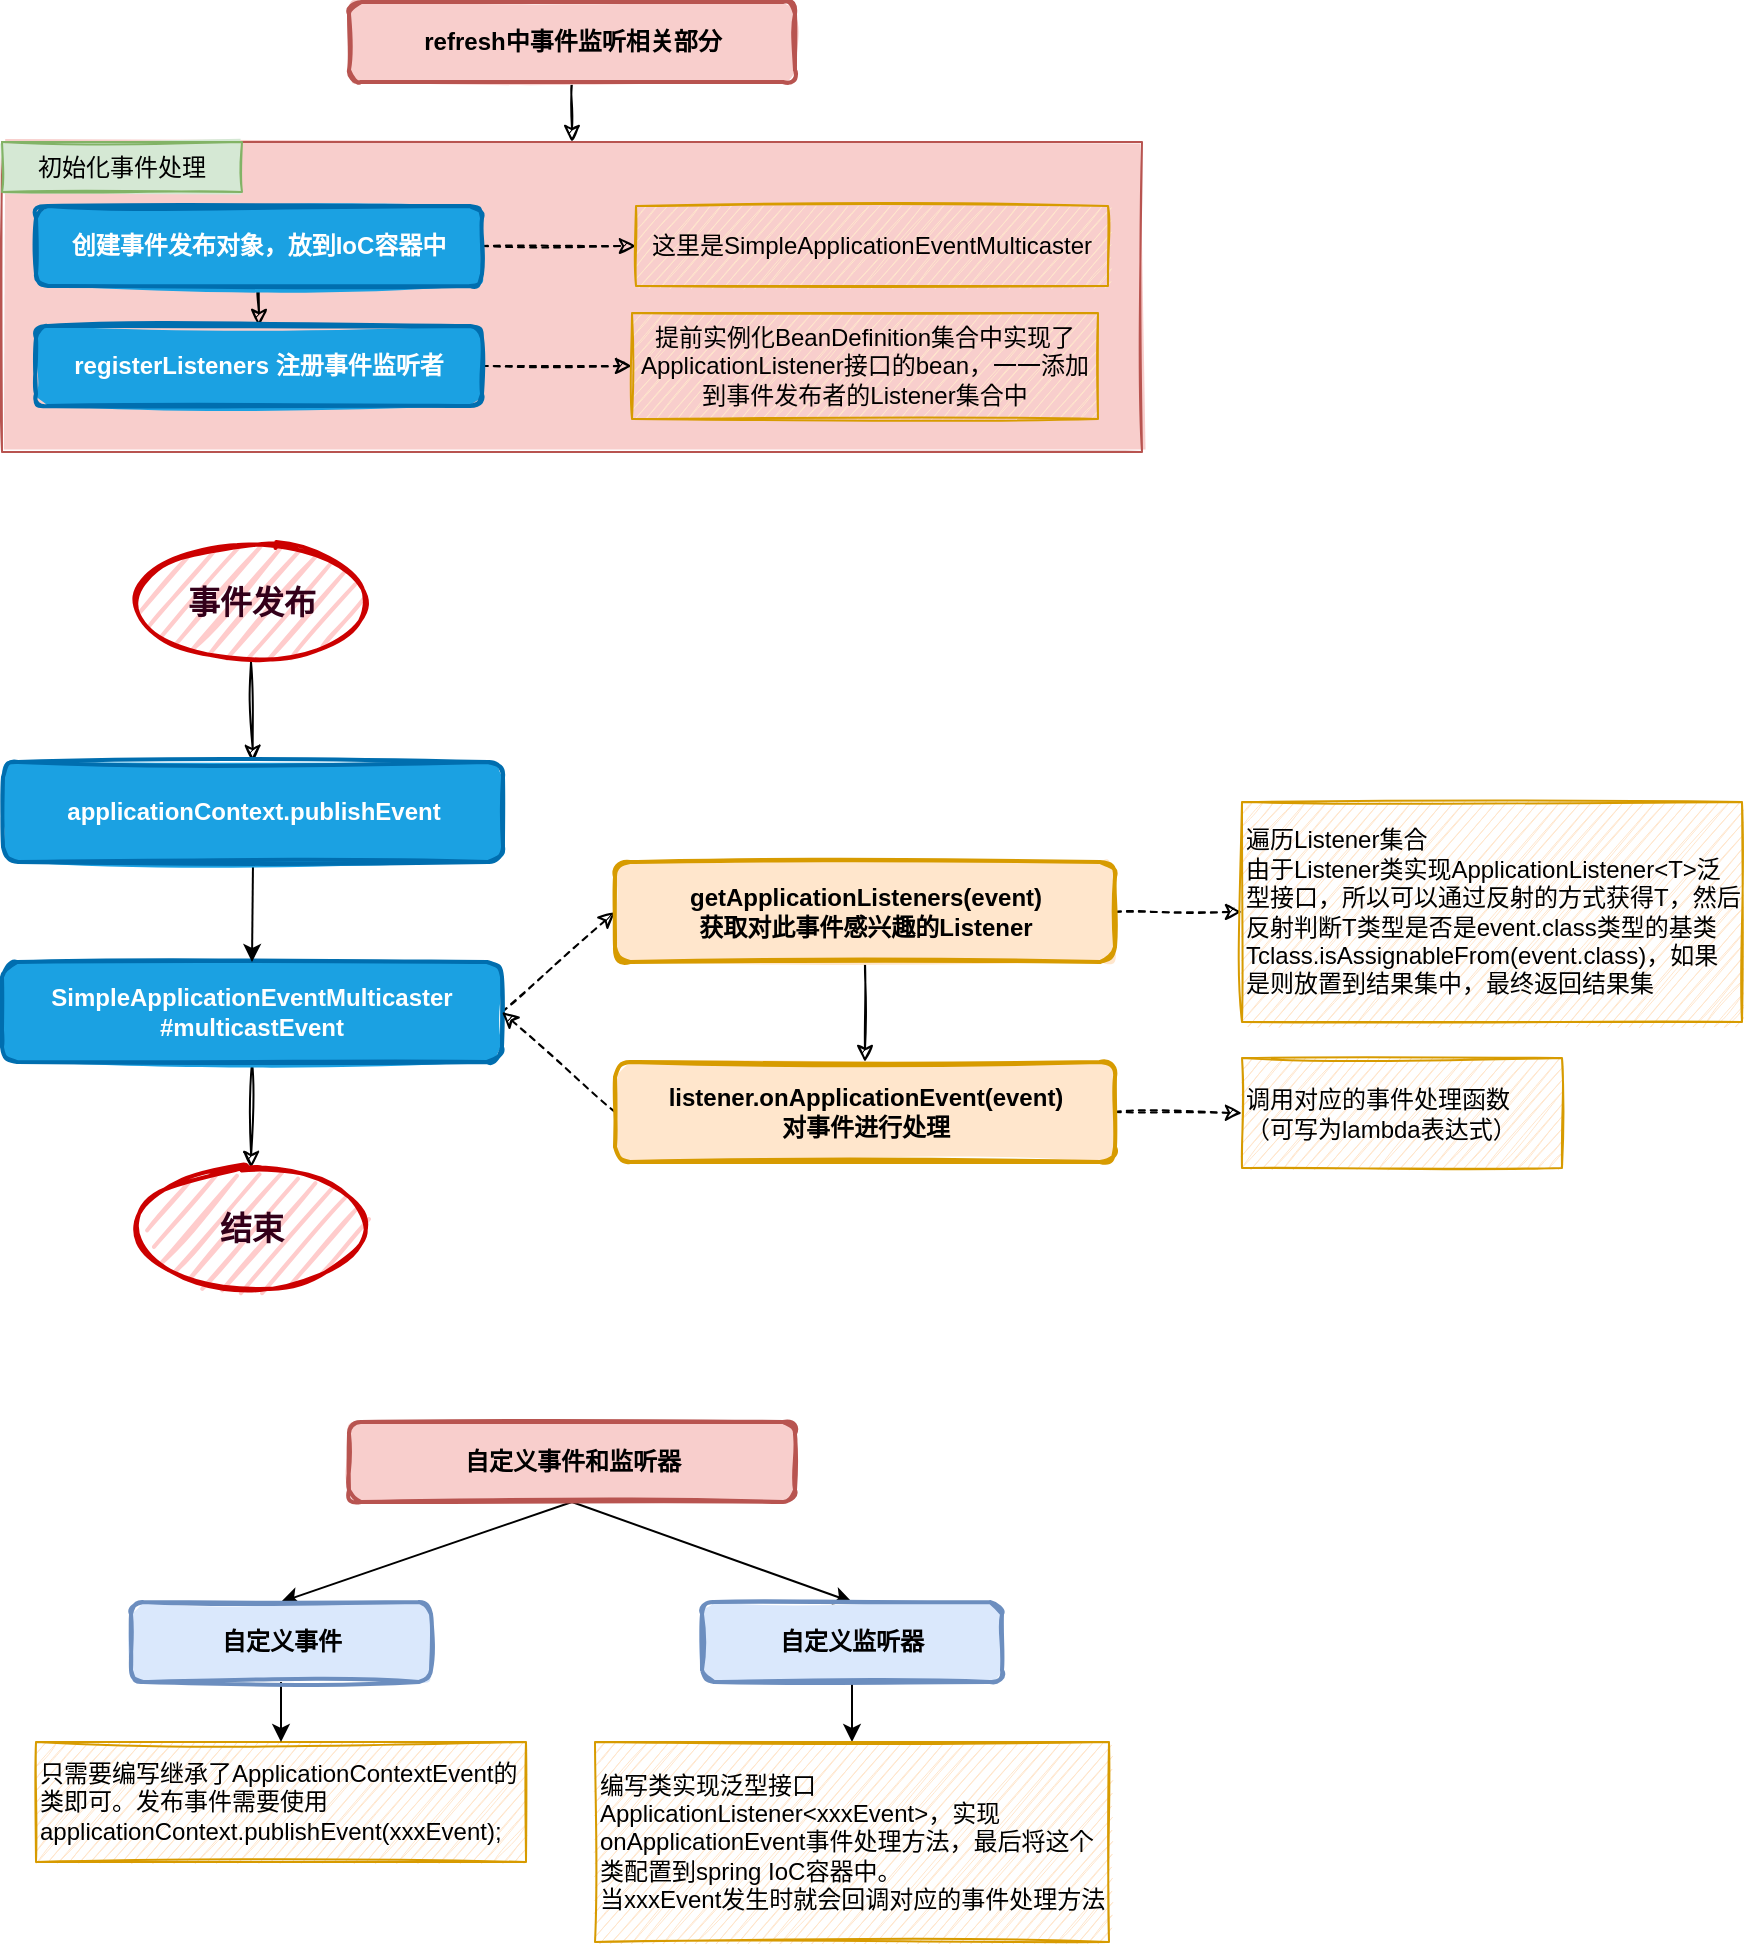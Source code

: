 <mxfile>
    <diagram id="C3j85PxHwPWabAKFlSuc" name="第 1 页">
        <mxGraphModel dx="937" dy="670" grid="1" gridSize="10" guides="1" tooltips="1" connect="1" arrows="1" fold="1" page="1" pageScale="1" pageWidth="827" pageHeight="1169" math="0" shadow="0">
            <root>
                <mxCell id="0"/>
                <mxCell id="1" parent="0"/>
                <mxCell id="2" value="&lt;div style=&quot;text-align: justify&quot;&gt;&lt;br&gt;&lt;/div&gt;" style="rounded=0;whiteSpace=wrap;html=1;sketch=1;fillStyle=solid;strokeColor=#b85450;fillColor=#f8cecc;align=left;" parent="1" vertex="1">
                    <mxGeometry x="80" y="110" width="570" height="155" as="geometry"/>
                </mxCell>
                <mxCell id="3" value="初始化事件处理" style="rounded=0;whiteSpace=wrap;html=1;sketch=1;fillStyle=solid;strokeColor=#82b366;fillColor=#d5e8d4;" parent="1" vertex="1">
                    <mxGeometry x="80" y="110" width="120" height="25" as="geometry"/>
                </mxCell>
                <mxCell id="4" style="edgeStyle=none;sketch=1;html=1;exitX=1;exitY=0.5;exitDx=0;exitDy=0;entryX=0;entryY=0.5;entryDx=0;entryDy=0;dashed=1;" parent="1" source="6" target="7" edge="1">
                    <mxGeometry relative="1" as="geometry"/>
                </mxCell>
                <mxCell id="5" style="edgeStyle=none;html=1;exitX=0.5;exitY=1;exitDx=0;exitDy=0;entryX=0.5;entryY=0;entryDx=0;entryDy=0;sketch=1;" parent="1" source="6" target="9" edge="1">
                    <mxGeometry relative="1" as="geometry"/>
                </mxCell>
                <mxCell id="6" value="&lt;b&gt;创建事件发布对象，放到IoC容器中&lt;/b&gt;" style="rounded=1;whiteSpace=wrap;html=1;strokeWidth=2;fillWeight=4;hachureGap=8;hachureAngle=45;fillColor=#1ba1e2;sketch=1;fontColor=#ffffff;fillStyle=solid;strokeColor=#006EAF;" parent="1" vertex="1">
                    <mxGeometry x="97" y="142" width="223" height="40" as="geometry"/>
                </mxCell>
                <mxCell id="7" value="这里是SimpleApplicationEventMulticaster" style="rounded=0;whiteSpace=wrap;html=1;sketch=1;fillColor=#ffe6cc;strokeColor=#d79b00;fillStyle=hachure;align=center;" parent="1" vertex="1">
                    <mxGeometry x="397" y="142" width="236" height="40" as="geometry"/>
                </mxCell>
                <mxCell id="8" style="edgeStyle=none;sketch=1;html=1;exitX=1;exitY=0.5;exitDx=0;exitDy=0;entryX=0;entryY=0.5;entryDx=0;entryDy=0;dashed=1;" parent="1" source="9" target="10" edge="1">
                    <mxGeometry relative="1" as="geometry"/>
                </mxCell>
                <mxCell id="9" value="&lt;b&gt;registerListeners 注册事件监听者&lt;/b&gt;" style="rounded=1;whiteSpace=wrap;html=1;strokeWidth=2;fillWeight=4;hachureGap=8;hachureAngle=45;fillColor=#1ba1e2;sketch=1;fontColor=#ffffff;fillStyle=solid;strokeColor=#006EAF;" parent="1" vertex="1">
                    <mxGeometry x="97" y="202" width="223" height="40" as="geometry"/>
                </mxCell>
                <mxCell id="10" value="提前实例化BeanDefinition集合中实现了ApplicationListener接口的bean，一一添加到事件发布者的Listener集合中" style="rounded=0;whiteSpace=wrap;html=1;sketch=1;fillColor=#ffe6cc;strokeColor=#d79b00;fillStyle=hachure;align=center;" parent="1" vertex="1">
                    <mxGeometry x="395" y="195.5" width="233" height="53" as="geometry"/>
                </mxCell>
                <mxCell id="12" style="edgeStyle=none;html=1;exitX=0.5;exitY=1;exitDx=0;exitDy=0;entryX=0.5;entryY=0;entryDx=0;entryDy=0;sketch=1;" parent="1" source="11" target="2" edge="1">
                    <mxGeometry relative="1" as="geometry"/>
                </mxCell>
                <mxCell id="11" value="&lt;b&gt;refresh中事件监听相关部分&lt;/b&gt;" style="rounded=1;whiteSpace=wrap;html=1;strokeWidth=2;fillWeight=4;hachureGap=8;hachureAngle=45;fillColor=#f8cecc;sketch=1;fillStyle=solid;strokeColor=#b85450;" parent="1" vertex="1">
                    <mxGeometry x="253.5" y="40" width="223" height="40" as="geometry"/>
                </mxCell>
                <mxCell id="15" style="edgeStyle=none;sketch=1;html=1;exitX=0.5;exitY=1;exitDx=0;exitDy=0;fontSize=16;entryX=0.5;entryY=0;entryDx=0;entryDy=0;" parent="1" source="13" target="36" edge="1">
                    <mxGeometry relative="1" as="geometry">
                        <mxPoint x="208.5" y="400" as="targetPoint"/>
                    </mxGeometry>
                </mxCell>
                <mxCell id="13" value="&lt;b&gt;&lt;font color=&quot;#33001a&quot;&gt;&lt;font style=&quot;font-size: 16px&quot;&gt;事件发布&lt;/font&gt;&lt;br&gt;&lt;/font&gt;&lt;/b&gt;" style="ellipse;whiteSpace=wrap;html=1;strokeWidth=2;fillWeight=2;hachureGap=8;fillStyle=dots;sketch=1;shadow=0;strokeColor=#CC0000;fillColor=#FFCCCC;" parent="1" vertex="1">
                    <mxGeometry x="144.5" y="310" width="120" height="60" as="geometry"/>
                </mxCell>
                <mxCell id="17" style="edgeStyle=none;sketch=1;html=1;exitX=0.5;exitY=1;exitDx=0;exitDy=0;entryX=0.5;entryY=0;entryDx=0;entryDy=0;fontSize=16;" parent="1" source="14" target="20" edge="1">
                    <mxGeometry relative="1" as="geometry">
                        <mxPoint x="414" y="600" as="targetPoint"/>
                    </mxGeometry>
                </mxCell>
                <mxCell id="25" style="edgeStyle=none;sketch=1;html=1;exitX=1;exitY=0.5;exitDx=0;exitDy=0;entryX=0;entryY=0.5;entryDx=0;entryDy=0;fontSize=16;dashed=1;" parent="1" source="14" target="23" edge="1">
                    <mxGeometry relative="1" as="geometry"/>
                </mxCell>
                <mxCell id="14" value="&lt;b&gt;SimpleApplicationEventMulticaster&lt;/b&gt;&lt;b&gt;&lt;br&gt;#multicastEvent&lt;/b&gt;" style="rounded=1;whiteSpace=wrap;html=1;strokeWidth=2;fillWeight=4;hachureGap=8;hachureAngle=45;fillColor=#1ba1e2;sketch=1;fontColor=#ffffff;fillStyle=solid;strokeColor=#006EAF;" parent="1" vertex="1">
                    <mxGeometry x="80" y="520" width="250" height="50" as="geometry"/>
                </mxCell>
                <mxCell id="20" value="&lt;b&gt;&lt;font color=&quot;#33001a&quot;&gt;&lt;font style=&quot;font-size: 16px&quot;&gt;结束&lt;/font&gt;&lt;br&gt;&lt;/font&gt;&lt;/b&gt;" style="ellipse;whiteSpace=wrap;html=1;strokeWidth=2;fillWeight=2;hachureGap=8;fillStyle=dots;sketch=1;shadow=0;strokeColor=#CC0000;fillColor=#FFCCCC;" parent="1" vertex="1">
                    <mxGeometry x="144.5" y="623" width="120" height="60" as="geometry"/>
                </mxCell>
                <mxCell id="22" style="edgeStyle=none;sketch=1;html=1;exitX=0.5;exitY=1;exitDx=0;exitDy=0;entryX=0.5;entryY=0;entryDx=0;entryDy=0;fontSize=16;" parent="1" source="23" target="24" edge="1">
                    <mxGeometry relative="1" as="geometry"/>
                </mxCell>
                <mxCell id="28" style="edgeStyle=none;sketch=1;html=1;exitX=1;exitY=0.5;exitDx=0;exitDy=0;entryX=0;entryY=0.5;entryDx=0;entryDy=0;dashed=1;fontSize=16;" parent="1" source="23" target="27" edge="1">
                    <mxGeometry relative="1" as="geometry"/>
                </mxCell>
                <mxCell id="23" value="&lt;b&gt;getApplicationListeners(event)&lt;/b&gt;&lt;br&gt;&lt;b&gt;获取对此事件感兴趣的Listener&lt;/b&gt;" style="rounded=1;whiteSpace=wrap;html=1;strokeWidth=2;fillWeight=4;hachureGap=8;hachureAngle=45;fillColor=#ffe6cc;sketch=1;fillStyle=solid;strokeColor=#d79b00;" parent="1" vertex="1">
                    <mxGeometry x="386.5" y="470" width="250" height="50" as="geometry"/>
                </mxCell>
                <mxCell id="26" style="edgeStyle=none;sketch=1;html=1;exitX=0;exitY=0.5;exitDx=0;exitDy=0;fontSize=16;entryX=1;entryY=0.5;entryDx=0;entryDy=0;dashed=1;" parent="1" source="24" target="14" edge="1">
                    <mxGeometry relative="1" as="geometry">
                        <mxPoint x="330" y="560" as="targetPoint"/>
                    </mxGeometry>
                </mxCell>
                <mxCell id="30" style="edgeStyle=none;sketch=1;html=1;exitX=1;exitY=0.5;exitDx=0;exitDy=0;entryX=0;entryY=0.5;entryDx=0;entryDy=0;dashed=1;fontSize=16;" parent="1" source="24" target="29" edge="1">
                    <mxGeometry relative="1" as="geometry"/>
                </mxCell>
                <mxCell id="24" value="&lt;b&gt;listener.onApplicationEvent(event)&lt;br&gt;对事件进行处理&lt;/b&gt;" style="rounded=1;whiteSpace=wrap;html=1;strokeWidth=2;fillWeight=4;hachureGap=8;hachureAngle=45;fillColor=#ffe6cc;sketch=1;fillStyle=solid;strokeColor=#d79b00;" parent="1" vertex="1">
                    <mxGeometry x="386.5" y="570" width="250" height="50" as="geometry"/>
                </mxCell>
                <mxCell id="27" value="遍历&lt;span style=&quot;text-align: center&quot;&gt;Listener集合&lt;/span&gt;&lt;br&gt;由于Listener类实现ApplicationListener&amp;lt;T&amp;gt;泛型接口，所以可以通过反射的方式获得T，然后反射判断T类型是否是event.class类型的基类Tclass.isAssignableFrom(event.class)，如果是则放置到结果集中，最终返回结果集" style="rounded=0;whiteSpace=wrap;html=1;sketch=1;fillColor=#ffe6cc;strokeColor=#d79b00;fillStyle=hachure;align=left;" parent="1" vertex="1">
                    <mxGeometry x="700" y="440" width="250" height="110" as="geometry"/>
                </mxCell>
                <mxCell id="29" value="调用对应的事件处理函数&lt;br&gt;（可写为lambda表达式）" style="rounded=0;whiteSpace=wrap;html=1;sketch=1;fillColor=#ffe6cc;strokeColor=#d79b00;fillStyle=hachure;align=left;" parent="1" vertex="1">
                    <mxGeometry x="700" y="568" width="160" height="55" as="geometry"/>
                </mxCell>
                <mxCell id="31" value="只需要编写继承了ApplicationContextEvent的类即可。发布事件需要使用applicationContext.publishEvent(xxxEvent);" style="rounded=0;whiteSpace=wrap;html=1;sketch=1;fillColor=#ffe6cc;strokeColor=#d79b00;fillStyle=hachure;align=left;" parent="1" vertex="1">
                    <mxGeometry x="97" y="910" width="245" height="60" as="geometry"/>
                </mxCell>
                <mxCell id="34" style="edgeStyle=none;html=1;exitX=0.5;exitY=1;exitDx=0;exitDy=0;entryX=0.5;entryY=0;entryDx=0;entryDy=0;" parent="1" source="32" target="33" edge="1">
                    <mxGeometry relative="1" as="geometry"/>
                </mxCell>
                <mxCell id="39" style="edgeStyle=none;html=1;exitX=0.5;exitY=1;exitDx=0;exitDy=0;entryX=0.5;entryY=0;entryDx=0;entryDy=0;" parent="1" source="32" target="38" edge="1">
                    <mxGeometry relative="1" as="geometry"/>
                </mxCell>
                <mxCell id="32" value="&lt;b&gt;自定义事件和监听器&lt;/b&gt;" style="rounded=1;whiteSpace=wrap;html=1;strokeWidth=2;fillWeight=4;hachureGap=8;hachureAngle=45;fillColor=#f8cecc;sketch=1;fillStyle=solid;strokeColor=#b85450;" parent="1" vertex="1">
                    <mxGeometry x="253.5" y="750" width="223" height="40" as="geometry"/>
                </mxCell>
                <mxCell id="35" style="edgeStyle=none;html=1;exitX=0.5;exitY=1;exitDx=0;exitDy=0;entryX=0.5;entryY=0;entryDx=0;entryDy=0;" parent="1" source="33" target="31" edge="1">
                    <mxGeometry relative="1" as="geometry"/>
                </mxCell>
                <mxCell id="33" value="&lt;b&gt;自定义事件&lt;/b&gt;" style="rounded=1;whiteSpace=wrap;html=1;strokeWidth=2;fillWeight=4;hachureGap=8;hachureAngle=45;fillColor=#dae8fc;sketch=1;fillStyle=solid;strokeColor=#6c8ebf;" parent="1" vertex="1">
                    <mxGeometry x="144.5" y="840" width="150" height="40" as="geometry"/>
                </mxCell>
                <mxCell id="37" style="edgeStyle=none;html=1;exitX=0.5;exitY=1;exitDx=0;exitDy=0;entryX=0.5;entryY=0;entryDx=0;entryDy=0;" parent="1" source="36" target="14" edge="1">
                    <mxGeometry relative="1" as="geometry"/>
                </mxCell>
                <mxCell id="36" value="&lt;b&gt;applicationContext.publishEvent&lt;/b&gt;" style="rounded=1;whiteSpace=wrap;html=1;strokeWidth=2;fillWeight=4;hachureGap=8;hachureAngle=45;fillColor=#1ba1e2;sketch=1;fontColor=#ffffff;fillStyle=solid;strokeColor=#006EAF;" parent="1" vertex="1">
                    <mxGeometry x="80.5" y="420" width="250" height="50" as="geometry"/>
                </mxCell>
                <mxCell id="41" style="edgeStyle=none;html=1;exitX=0.5;exitY=1;exitDx=0;exitDy=0;entryX=0.5;entryY=0;entryDx=0;entryDy=0;" parent="1" source="38" target="40" edge="1">
                    <mxGeometry relative="1" as="geometry"/>
                </mxCell>
                <mxCell id="38" value="&lt;b&gt;自定义监听器&lt;/b&gt;" style="rounded=1;whiteSpace=wrap;html=1;strokeWidth=2;fillWeight=4;hachureGap=8;hachureAngle=45;fillColor=#dae8fc;sketch=1;fillStyle=solid;strokeColor=#6c8ebf;" parent="1" vertex="1">
                    <mxGeometry x="430" y="840" width="150" height="40" as="geometry"/>
                </mxCell>
                <mxCell id="40" value="编写类实现泛型接口ApplicationListener&amp;lt;xxxEvent&amp;gt;，实现onApplicationEvent事件处理方法，最后将这个类配置到spring IoC容器中。&lt;br&gt;当xxxEvent发生时就会回调对应的事件处理方法" style="rounded=0;whiteSpace=wrap;html=1;sketch=1;fillColor=#ffe6cc;strokeColor=#d79b00;fillStyle=hachure;align=left;" parent="1" vertex="1">
                    <mxGeometry x="376.5" y="910" width="257" height="100" as="geometry"/>
                </mxCell>
            </root>
        </mxGraphModel>
    </diagram>
</mxfile>